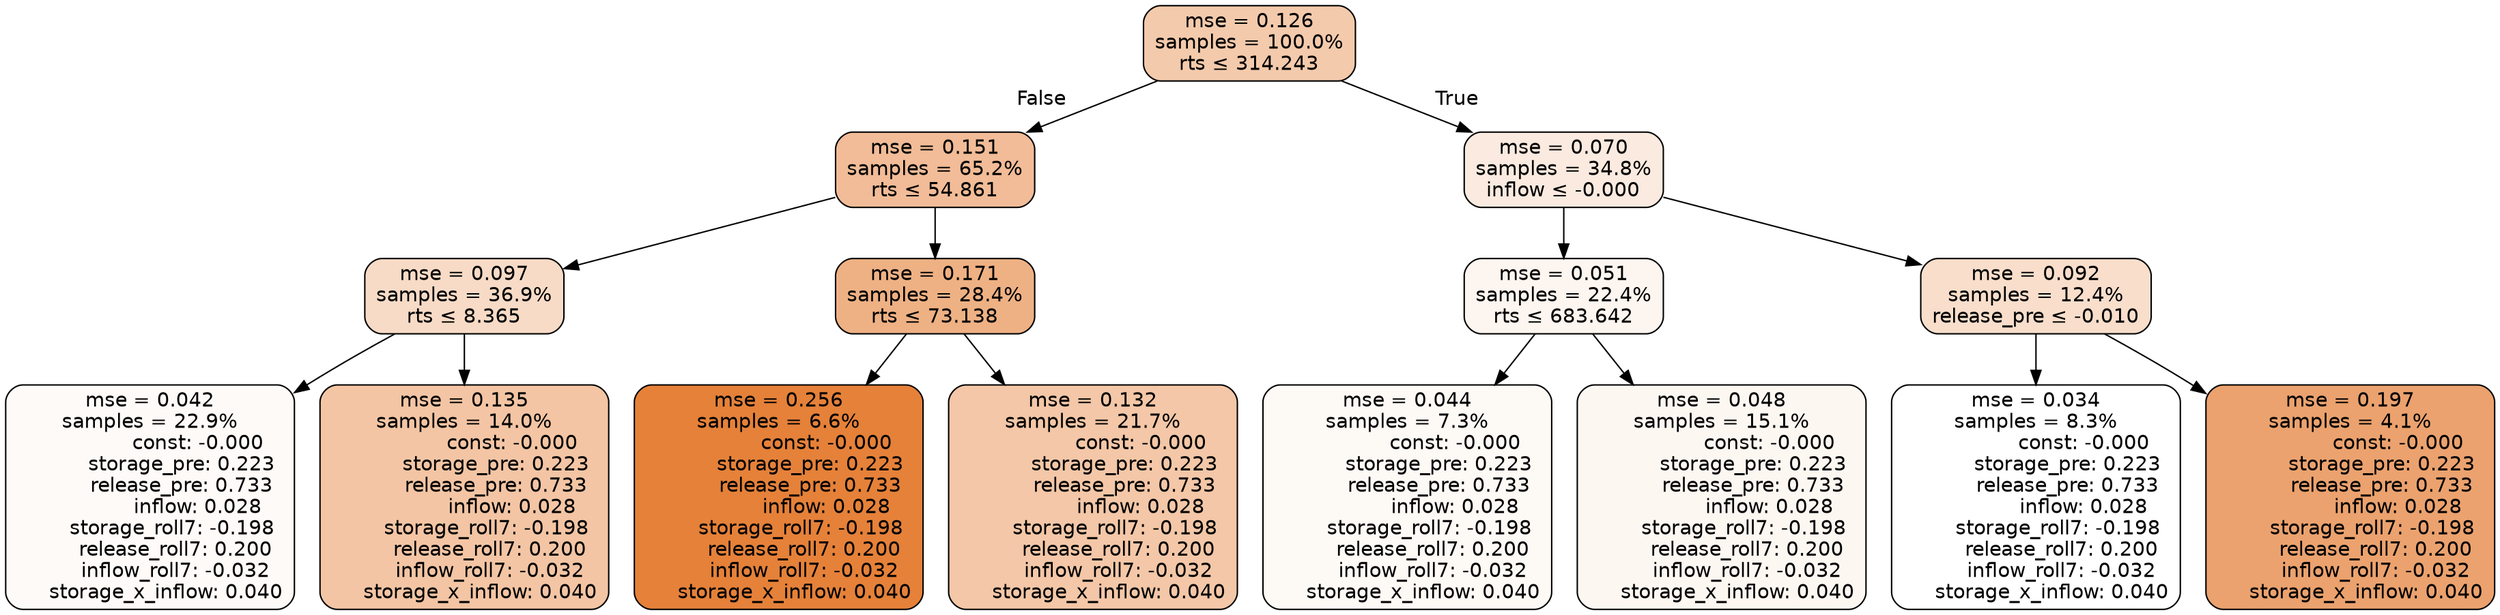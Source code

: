 digraph tree {
node [shape=rectangle, style="filled, rounded", color="black", fontname=helvetica] ;
edge [fontname=helvetica] ;
	"0" [label="mse = 0.126
samples = 100.0%
rts &le; 314.243", fillcolor="#f4caac"]
	"1" [label="mse = 0.151
samples = 65.2%
rts &le; 54.861", fillcolor="#f1bc97"]
	"2" [label="mse = 0.097
samples = 36.9%
rts &le; 8.365", fillcolor="#f7dbc6"]
	"3" [label="mse = 0.042
samples = 22.9%
               const: -0.000
          storage_pre: 0.223
          release_pre: 0.733
               inflow: 0.028
       storage_roll7: -0.198
        release_roll7: 0.200
        inflow_roll7: -0.032
     storage_x_inflow: 0.040", fillcolor="#fefaf8"]
	"4" [label="mse = 0.135
samples = 14.0%
               const: -0.000
          storage_pre: 0.223
          release_pre: 0.733
               inflow: 0.028
       storage_roll7: -0.198
        release_roll7: 0.200
        inflow_roll7: -0.032
     storage_x_inflow: 0.040", fillcolor="#f3c5a4"]
	"5" [label="mse = 0.171
samples = 28.4%
rts &le; 73.138", fillcolor="#eeb184"]
	"6" [label="mse = 0.256
samples = 6.6%
               const: -0.000
          storage_pre: 0.223
          release_pre: 0.733
               inflow: 0.028
       storage_roll7: -0.198
        release_roll7: 0.200
        inflow_roll7: -0.032
     storage_x_inflow: 0.040", fillcolor="#e58139"]
	"7" [label="mse = 0.132
samples = 21.7%
               const: -0.000
          storage_pre: 0.223
          release_pre: 0.733
               inflow: 0.028
       storage_roll7: -0.198
        release_roll7: 0.200
        inflow_roll7: -0.032
     storage_x_inflow: 0.040", fillcolor="#f3c7a7"]
	"8" [label="mse = 0.070
samples = 34.8%
inflow &le; -0.000", fillcolor="#faeadf"]
	"9" [label="mse = 0.051
samples = 22.4%
rts &le; 683.642", fillcolor="#fdf5ef"]
	"10" [label="mse = 0.044
samples = 7.3%
               const: -0.000
          storage_pre: 0.223
          release_pre: 0.733
               inflow: 0.028
       storage_roll7: -0.198
        release_roll7: 0.200
        inflow_roll7: -0.032
     storage_x_inflow: 0.040", fillcolor="#fdf9f5"]
	"11" [label="mse = 0.048
samples = 15.1%
               const: -0.000
          storage_pre: 0.223
          release_pre: 0.733
               inflow: 0.028
       storage_roll7: -0.198
        release_roll7: 0.200
        inflow_roll7: -0.032
     storage_x_inflow: 0.040", fillcolor="#fdf7f2"]
	"12" [label="mse = 0.092
samples = 12.4%
release_pre &le; -0.010", fillcolor="#f8decb"]
	"13" [label="mse = 0.034
samples = 8.3%
               const: -0.000
          storage_pre: 0.223
          release_pre: 0.733
               inflow: 0.028
       storage_roll7: -0.198
        release_roll7: 0.200
        inflow_roll7: -0.032
     storage_x_inflow: 0.040", fillcolor="#ffffff"]
	"14" [label="mse = 0.197
samples = 4.1%
               const: -0.000
          storage_pre: 0.223
          release_pre: 0.733
               inflow: 0.028
       storage_roll7: -0.198
        release_roll7: 0.200
        inflow_roll7: -0.032
     storage_x_inflow: 0.040", fillcolor="#eba26e"]

	"0" -> "1" [labeldistance=2.5, labelangle=45, headlabel="False"]
	"1" -> "2"
	"2" -> "3"
	"2" -> "4"
	"1" -> "5"
	"5" -> "6"
	"5" -> "7"
	"0" -> "8" [labeldistance=2.5, labelangle=-45, headlabel="True"]
	"8" -> "9"
	"9" -> "10"
	"9" -> "11"
	"8" -> "12"
	"12" -> "13"
	"12" -> "14"
}
